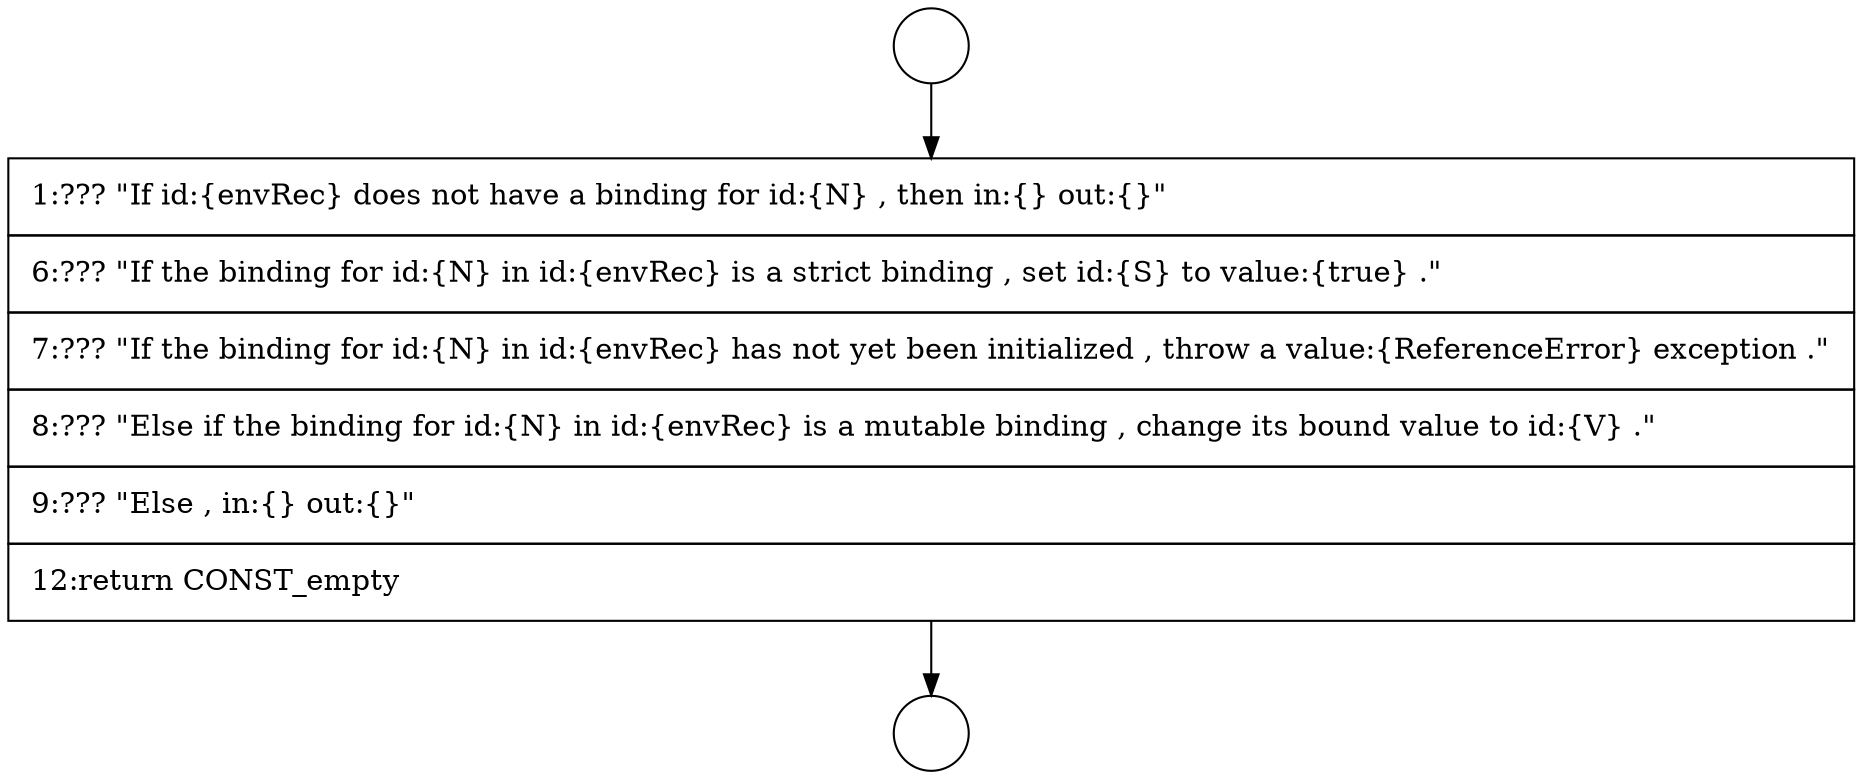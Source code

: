 digraph {
  node1098 [shape=circle label=" " color="black" fillcolor="white" style=filled]
  node1100 [shape=none, margin=0, label=<<font color="black">
    <table border="0" cellborder="1" cellspacing="0" cellpadding="10">
      <tr><td align="left">1:??? &quot;If id:{envRec} does not have a binding for id:{N} , then in:{} out:{}&quot;</td></tr>
      <tr><td align="left">6:??? &quot;If the binding for id:{N} in id:{envRec} is a strict binding , set id:{S} to value:{true} .&quot;</td></tr>
      <tr><td align="left">7:??? &quot;If the binding for id:{N} in id:{envRec} has not yet been initialized , throw a value:{ReferenceError} exception .&quot;</td></tr>
      <tr><td align="left">8:??? &quot;Else if the binding for id:{N} in id:{envRec} is a mutable binding , change its bound value to id:{V} .&quot;</td></tr>
      <tr><td align="left">9:??? &quot;Else , in:{} out:{}&quot;</td></tr>
      <tr><td align="left">12:return CONST_empty</td></tr>
    </table>
  </font>> color="black" fillcolor="white" style=filled]
  node1099 [shape=circle label=" " color="black" fillcolor="white" style=filled]
  node1098 -> node1100 [ color="black"]
  node1100 -> node1099 [ color="black"]
}

